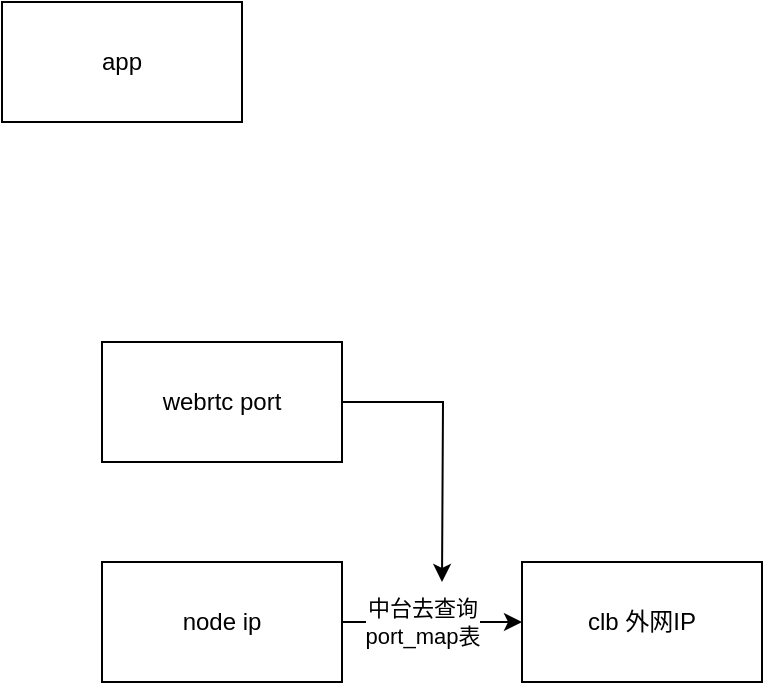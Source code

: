 <mxfile version="21.3.5" type="github">
  <diagram name="第 1 页" id="GvSDNNuX9xr9GWxz49e9">
    <mxGraphModel dx="1233" dy="823" grid="1" gridSize="10" guides="1" tooltips="1" connect="1" arrows="1" fold="1" page="1" pageScale="1" pageWidth="827" pageHeight="1169" math="0" shadow="0">
      <root>
        <mxCell id="0" />
        <mxCell id="1" parent="0" />
        <mxCell id="ZDkZZpa1fF7x50sbAL90-1" value="app" style="rounded=0;whiteSpace=wrap;html=1;" vertex="1" parent="1">
          <mxGeometry x="60" y="250" width="120" height="60" as="geometry" />
        </mxCell>
        <mxCell id="ZDkZZpa1fF7x50sbAL90-4" style="edgeStyle=orthogonalEdgeStyle;rounded=0;orthogonalLoop=1;jettySize=auto;html=1;entryX=0;entryY=0.5;entryDx=0;entryDy=0;" edge="1" parent="1" source="ZDkZZpa1fF7x50sbAL90-2" target="ZDkZZpa1fF7x50sbAL90-3">
          <mxGeometry relative="1" as="geometry" />
        </mxCell>
        <mxCell id="ZDkZZpa1fF7x50sbAL90-5" value="中台去查询&lt;br&gt;port_map表" style="edgeLabel;html=1;align=center;verticalAlign=middle;resizable=0;points=[];" vertex="1" connectable="0" parent="ZDkZZpa1fF7x50sbAL90-4">
          <mxGeometry x="-0.222" y="1" relative="1" as="geometry">
            <mxPoint x="5" y="1" as="offset" />
          </mxGeometry>
        </mxCell>
        <mxCell id="ZDkZZpa1fF7x50sbAL90-2" value="node ip" style="rounded=0;whiteSpace=wrap;html=1;" vertex="1" parent="1">
          <mxGeometry x="110" y="530" width="120" height="60" as="geometry" />
        </mxCell>
        <mxCell id="ZDkZZpa1fF7x50sbAL90-3" value="clb 外网IP" style="rounded=0;whiteSpace=wrap;html=1;" vertex="1" parent="1">
          <mxGeometry x="320" y="530" width="120" height="60" as="geometry" />
        </mxCell>
        <mxCell id="ZDkZZpa1fF7x50sbAL90-7" style="edgeStyle=orthogonalEdgeStyle;rounded=0;orthogonalLoop=1;jettySize=auto;html=1;" edge="1" parent="1" source="ZDkZZpa1fF7x50sbAL90-6">
          <mxGeometry relative="1" as="geometry">
            <mxPoint x="280" y="540" as="targetPoint" />
          </mxGeometry>
        </mxCell>
        <mxCell id="ZDkZZpa1fF7x50sbAL90-6" value="webrtc port" style="rounded=0;whiteSpace=wrap;html=1;" vertex="1" parent="1">
          <mxGeometry x="110" y="420" width="120" height="60" as="geometry" />
        </mxCell>
      </root>
    </mxGraphModel>
  </diagram>
</mxfile>
